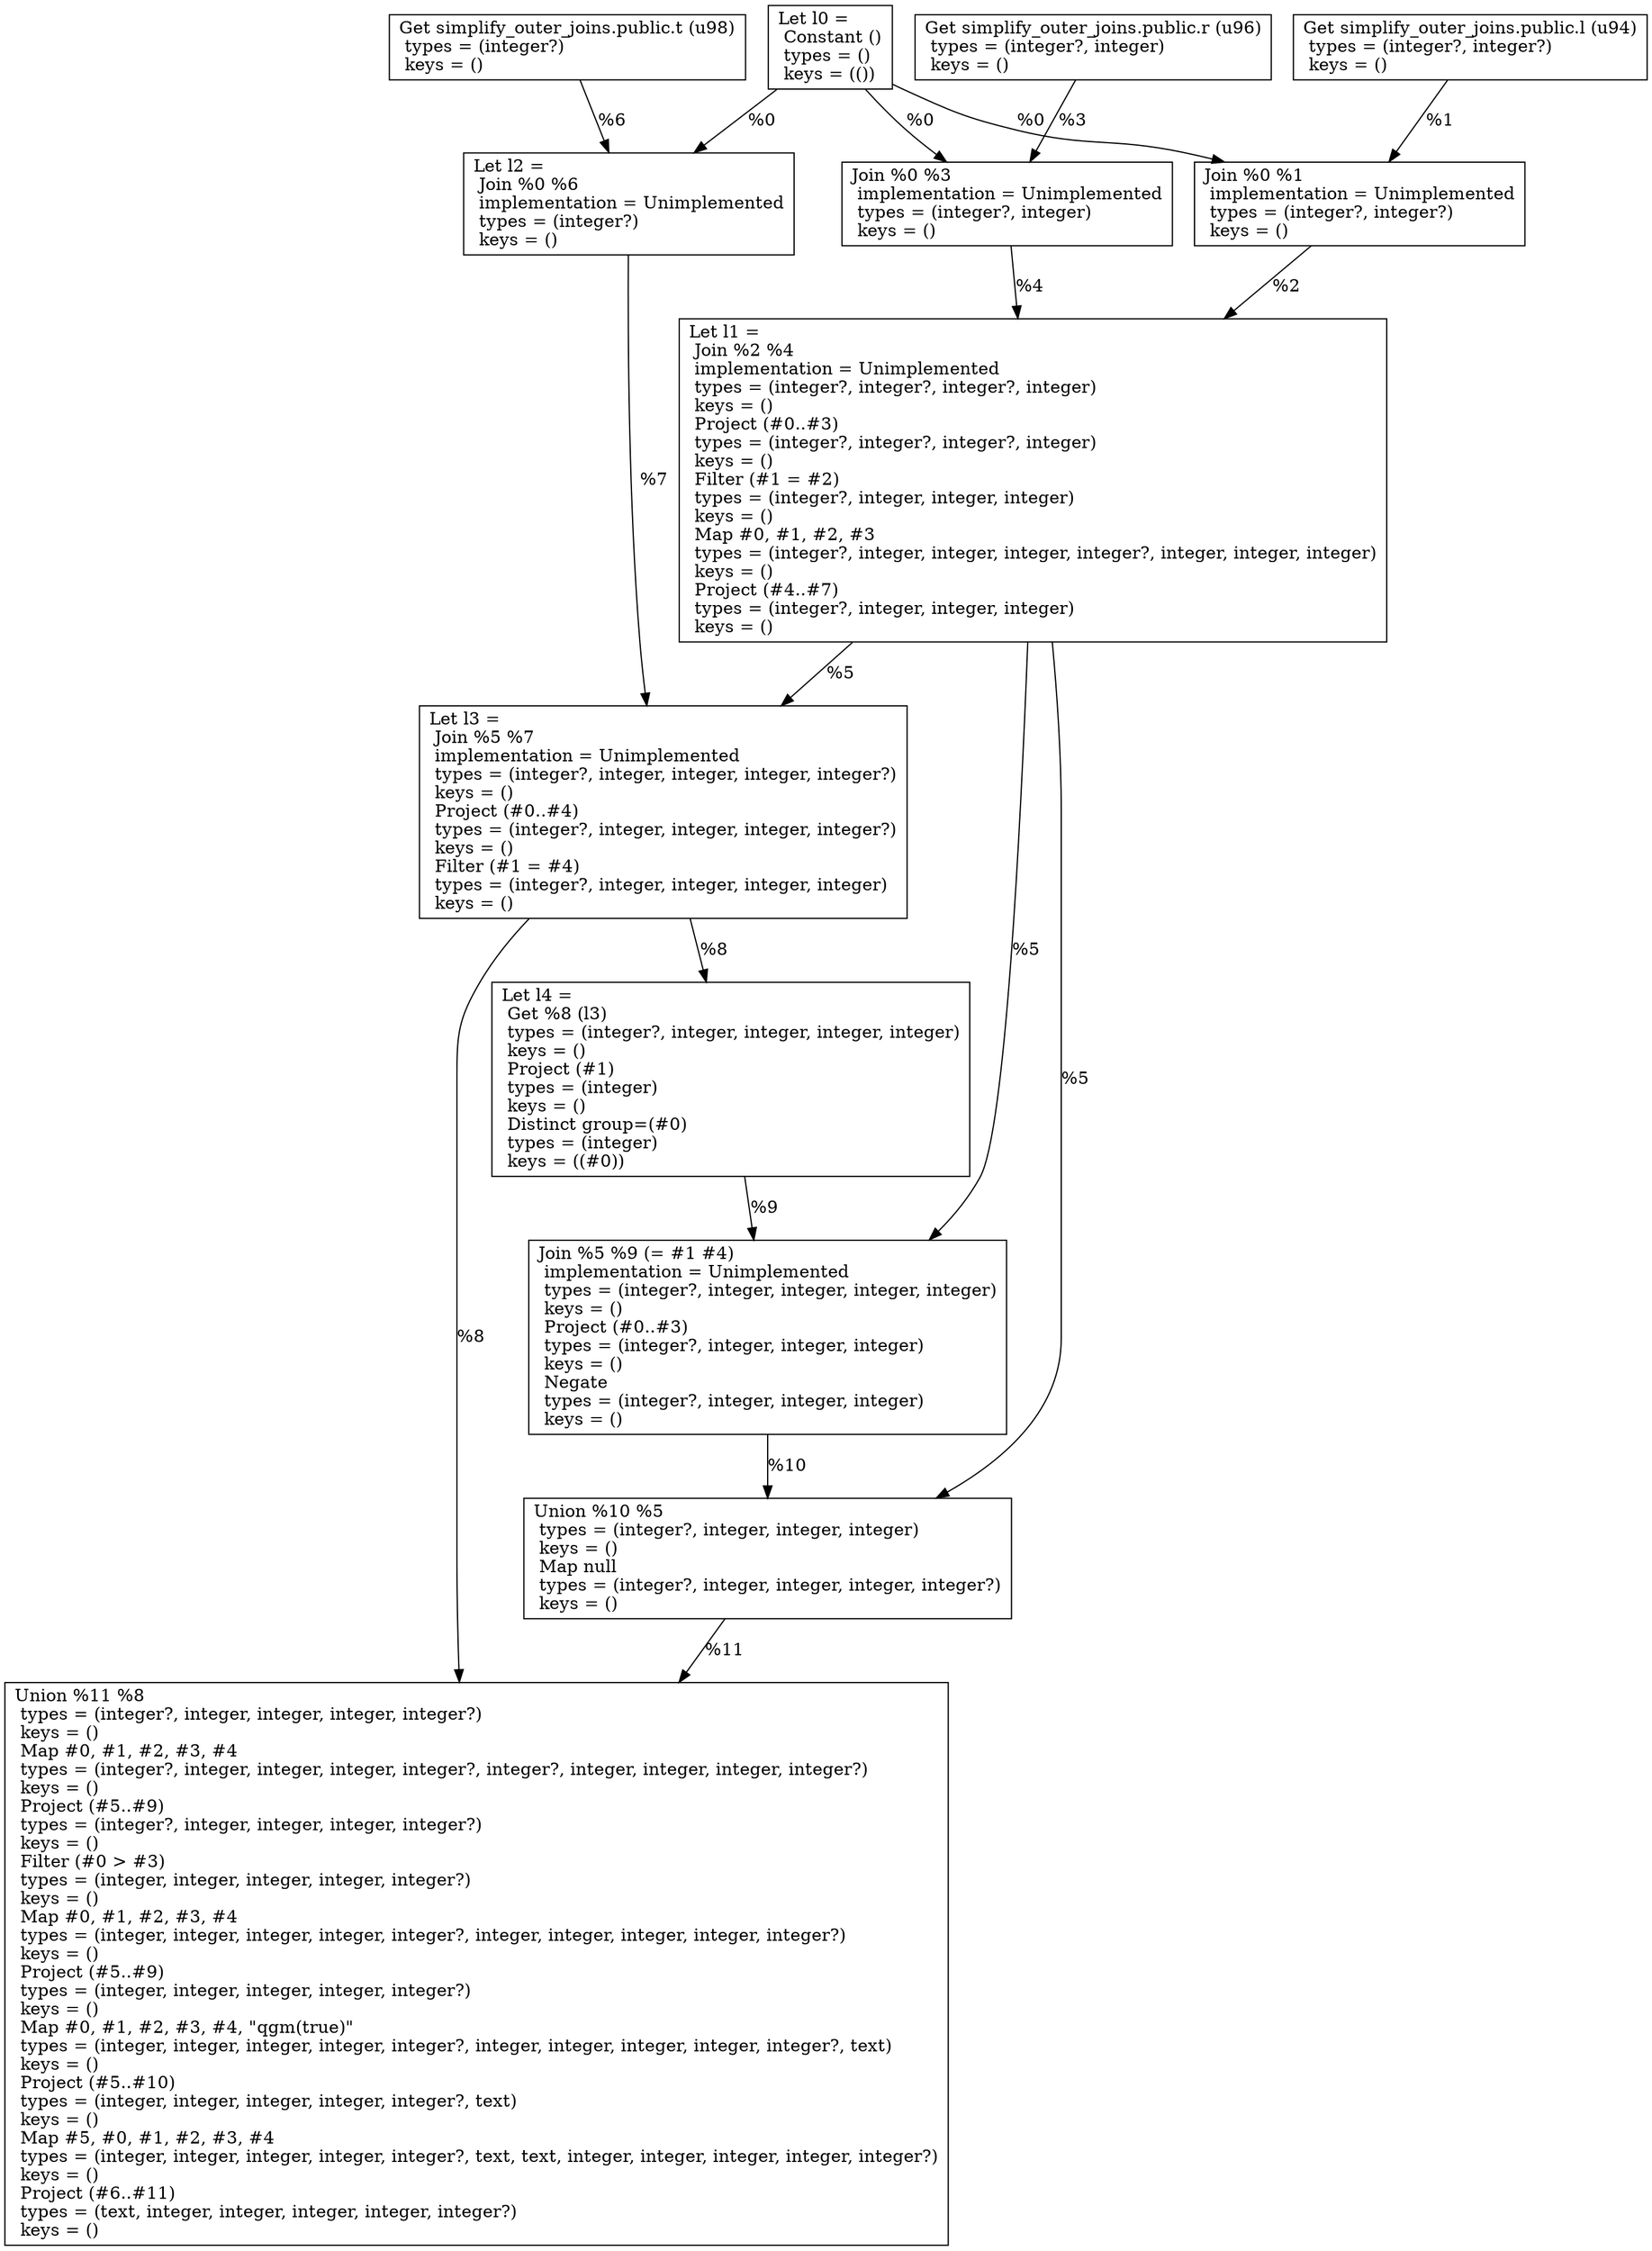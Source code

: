 digraph G {
    node0 [shape = record, label="Let l0 =\l Constant ()\l  types = ()\l  keys = (())\l"]
    node1 [shape = record, label=" Get simplify_outer_joins.public.l (u94)\l  types = (integer?, integer?)\l  keys = ()\l"]
    node2 [shape = record, label=" Join %0 %1\l  implementation = Unimplemented\l  types = (integer?, integer?)\l  keys = ()\l"]
    node3 [shape = record, label=" Get simplify_outer_joins.public.r (u96)\l  types = (integer?, integer)\l  keys = ()\l"]
    node4 [shape = record, label=" Join %0 %3\l  implementation = Unimplemented\l  types = (integer?, integer)\l  keys = ()\l"]
    node5 [shape = record, label="Let l1 =\l Join %2 %4\l  implementation = Unimplemented\l  types = (integer?, integer?, integer?, integer)\l  keys = ()\l Project (#0..#3)\l  types = (integer?, integer?, integer?, integer)\l  keys = ()\l Filter (#1 = #2)\l  types = (integer?, integer, integer, integer)\l  keys = ()\l Map #0, #1, #2, #3\l  types = (integer?, integer, integer, integer, integer?, integer, integer, integer)\l  keys = ()\l Project (#4..#7)\l  types = (integer?, integer, integer, integer)\l  keys = ()\l"]
    node6 [shape = record, label=" Get simplify_outer_joins.public.t (u98)\l  types = (integer?)\l  keys = ()\l"]
    node7 [shape = record, label="Let l2 =\l Join %0 %6\l  implementation = Unimplemented\l  types = (integer?)\l  keys = ()\l"]
    node8 [shape = record, label="Let l3 =\l Join %5 %7\l  implementation = Unimplemented\l  types = (integer?, integer, integer, integer, integer?)\l  keys = ()\l Project (#0..#4)\l  types = (integer?, integer, integer, integer, integer?)\l  keys = ()\l Filter (#1 = #4)\l  types = (integer?, integer, integer, integer, integer)\l  keys = ()\l"]
    node9 [shape = record, label="Let l4 =\l Get %8 (l3)\l  types = (integer?, integer, integer, integer, integer)\l  keys = ()\l Project (#1)\l  types = (integer)\l  keys = ()\l Distinct group=(#0)\l  types = (integer)\l  keys = ((#0))\l"]
    node10 [shape = record, label=" Join %5 %9 (= #1 #4)\l  implementation = Unimplemented\l  types = (integer?, integer, integer, integer, integer)\l  keys = ()\l Project (#0..#3)\l  types = (integer?, integer, integer, integer)\l  keys = ()\l Negate\l  types = (integer?, integer, integer, integer)\l  keys = ()\l"]
    node11 [shape = record, label=" Union %10 %5\l  types = (integer?, integer, integer, integer)\l  keys = ()\l Map null\l  types = (integer?, integer, integer, integer, integer?)\l  keys = ()\l"]
    node12 [shape = record, label=" Union %11 %8\l  types = (integer?, integer, integer, integer, integer?)\l  keys = ()\l Map #0, #1, #2, #3, #4\l  types = (integer?, integer, integer, integer, integer?, integer?, integer, integer, integer, integer?)\l  keys = ()\l Project (#5..#9)\l  types = (integer?, integer, integer, integer, integer?)\l  keys = ()\l Filter (#0 \> #3)\l  types = (integer, integer, integer, integer, integer?)\l  keys = ()\l Map #0, #1, #2, #3, #4\l  types = (integer, integer, integer, integer, integer?, integer, integer, integer, integer, integer?)\l  keys = ()\l Project (#5..#9)\l  types = (integer, integer, integer, integer, integer?)\l  keys = ()\l Map #0, #1, #2, #3, #4, \"qgm(true)\"\l  types = (integer, integer, integer, integer, integer?, integer, integer, integer, integer, integer?, text)\l  keys = ()\l Project (#5..#10)\l  types = (integer, integer, integer, integer, integer?, text)\l  keys = ()\l Map #5, #0, #1, #2, #3, #4\l  types = (integer, integer, integer, integer, integer?, text, text, integer, integer, integer, integer, integer?)\l  keys = ()\l Project (#6..#11)\l  types = (text, integer, integer, integer, integer, integer?)\l  keys = ()\l"]
    node1 -> node2 [label = "%1\l"]
    node3 -> node4 [label = "%3\l"]
    node0 -> node7 [label = "%0\l"]
    node0 -> node4 [label = "%0\l"]
    node4 -> node5 [label = "%4\l"]
    node5 -> node10 [label = "%5\l"]
    node11 -> node12 [label = "%11\l"]
    node5 -> node11 [label = "%5\l"]
    node5 -> node8 [label = "%5\l"]
    node10 -> node11 [label = "%10\l"]
    node7 -> node8 [label = "%7\l"]
    node6 -> node7 [label = "%6\l"]
    node9 -> node10 [label = "%9\l"]
    node8 -> node9 [label = "%8\l"]
    node8 -> node12 [label = "%8\l"]
    node0 -> node2 [label = "%0\l"]
    node2 -> node5 [label = "%2\l"]
}
